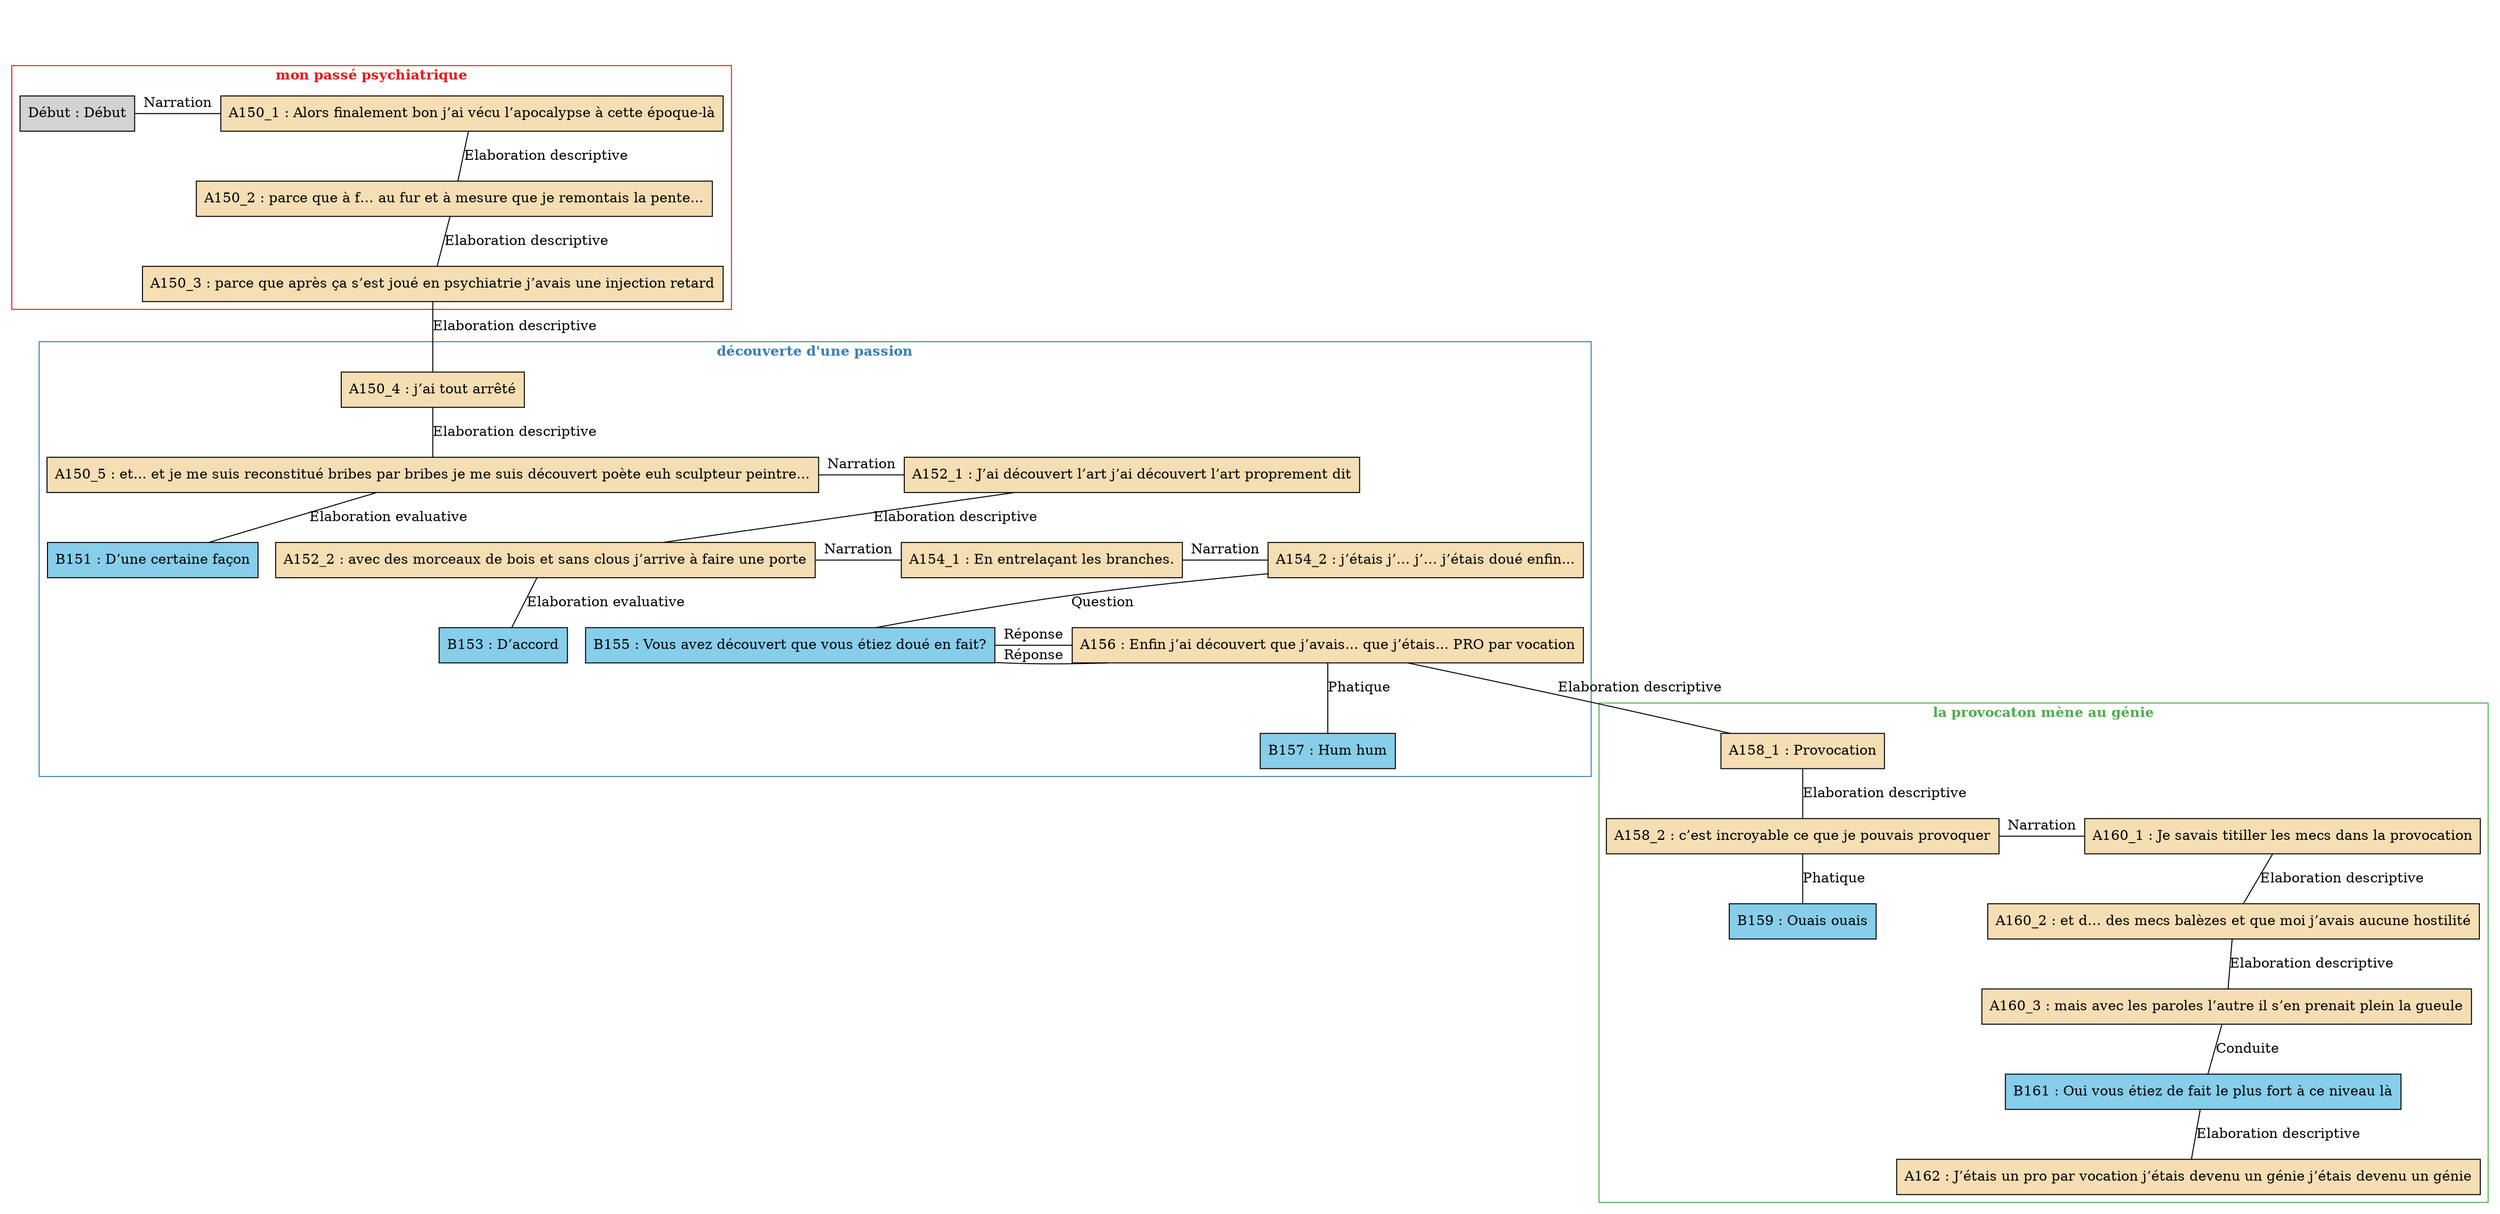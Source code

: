 digraph C08 {
	node [shape=box style=filled]
	newrank=true
	zero [style=invis]
	"Début" [label="Début : Début"]
	A150_1 [label="A150_1 : Alors finalement bon j’ai vécu l’apocalypse à cette époque-là" fillcolor=wheat]
	A150_2 [label="A150_2 : parce que à f… au fur et à mesure que je remontais la pente..." fillcolor=wheat]
	A150_3 [label="A150_3 : parce que après ça s’est joué en psychiatrie j’avais une injection retard" fillcolor=wheat]
	A150_4 [label="A150_4 : j’ai tout arrêté" fillcolor=wheat]
	A150_5 [label="A150_5 : et... et je me suis reconstitué bribes par bribes je me suis découvert poète euh sculpteur peintre..." fillcolor=wheat]
	B151 [label="B151 : D’une certaine façon" fillcolor=skyblue]
	A152_1 [label="A152_1 : J’ai découvert l’art j’ai découvert l’art proprement dit" fillcolor=wheat]
	A152_2 [label="A152_2 : avec des morceaux de bois et sans clous j’arrive à faire une porte" fillcolor=wheat]
	B153 [label="B153 : D’accord" fillcolor=skyblue]
	A154_1 [label="A154_1 : En entrelaçant les branches." fillcolor=wheat]
	A154_2 [label="A154_2 : j’étais j’… j’… j’étais doué enfin..." fillcolor=wheat]
	B155 [label="B155 : Vous avez découvert que vous étiez doué en fait?" fillcolor=skyblue]
	A156 [label="A156 : Enfin j’ai découvert que j’avais... que j’étais... PRO par vocation" fillcolor=wheat]
	B157 [label="B157 : Hum hum" fillcolor=skyblue]
	A158_1 [label="A158_1 : Provocation" fillcolor=wheat]
	A158_2 [label="A158_2 : c’est incroyable ce que je pouvais provoquer" fillcolor=wheat]
	B159 [label="B159 : Ouais ouais" fillcolor=skyblue]
	A160_1 [label="A160_1 : Je savais titiller les mecs dans la provocation" fillcolor=wheat]
	A160_2 [label="A160_2 : et d… des mecs balèzes et que moi j’avais aucune hostilité" fillcolor=wheat]
	A160_3 [label="A160_3 : mais avec les paroles l’autre il s’en prenait plein la gueule" fillcolor=wheat]
	B161 [label="B161 : Oui vous étiez de fait le plus fort à ce niveau là" fillcolor=skyblue]
	A162 [label="A162 : J’étais un pro par vocation j’étais devenu un génie j’étais devenu un génie" fillcolor=wheat]
	zero -> "Début" [label="" style=invis]
	zero -> A150_1 [style=invis weight=1]
	"Début" -> A150_1 [label=Narration constraint=false dir=none]
	A150_1 -> A150_2 [label="Elaboration descriptive" dir=none weight=2]
	A150_2 -> A150_3 [label="Elaboration descriptive" dir=none weight=2]
	A150_3 -> A150_4 [label="Elaboration descriptive" dir=none weight=2]
	A150_4 -> A150_5 [label="Elaboration descriptive" dir=none weight=2]
	A150_5 -> B151 [label="Elaboration evaluative" dir=none weight=2]
	A150_4 -> A152_1 [style=invis weight=1]
	A150_5 -> A152_1 [label=Narration constraint=false dir=none]
	A152_1 -> A152_2 [label="Elaboration descriptive" dir=none weight=2]
	A152_2 -> B153 [label="Elaboration evaluative" dir=none weight=2]
	A152_1 -> A154_1 [style=invis weight=1]
	A152_2 -> A154_1 [label=Narration constraint=false dir=none]
	A152_1 -> A154_2 [style=invis weight=1]
	A154_1 -> A154_2 [label=Narration constraint=false dir=none]
	A154_2 -> B155 [label=Question dir=none weight=2]
	A154_2 -> B155 [style=invis weight=1]
	A156 -> B155 [label="Réponse" constraint=false dir=none]
	A154_2 -> A156 [style=invis weight=1]
	B155 -> A156 [label="Réponse" constraint=false dir=none]
	A156 -> B157 [label=Phatique dir=none weight=2]
	A156 -> A158_1 [label="Elaboration descriptive" dir=none weight=2]
	A158_1 -> A158_2 [label="Elaboration descriptive" dir=none weight=2]
	A158_2 -> B159 [label=Phatique dir=none weight=2]
	A158_1 -> A160_1 [style=invis weight=1]
	A158_2 -> A160_1 [label=Narration constraint=false dir=none]
	A160_1 -> A160_2 [label="Elaboration descriptive" dir=none weight=2]
	A160_2 -> A160_3 [label="Elaboration descriptive" dir=none weight=2]
	A160_3 -> B161 [label=Conduite dir=none weight=2]
	B161 -> A162 [label="Elaboration descriptive" dir=none weight=2]
	subgraph cluster_1 {
		label=<<B>mon passé psychiatrique</B>>
		colorscheme=set19
		color=1
		fontcolor=1
		"Début"
		A150_1
		A150_2
		A150_3
	}
	subgraph cluster_2 {
		label=<<B>découverte d'une passion</B>>
		colorscheme=set19
		color=2
		fontcolor=2
		A150_4
		A150_5
		B151
		A152_1
		A152_2
		B153
		A154_1
		A154_2
		B155
		A156
		B157
	}
	subgraph cluster_3 {
		label=<<B>la provocaton mène au génie</B>>
		colorscheme=set19
		color=3
		fontcolor=3
		A158_1
		A158_2
		B159
		A160_1
		A160_2
		A160_3
		B161
		A162
	}
}
